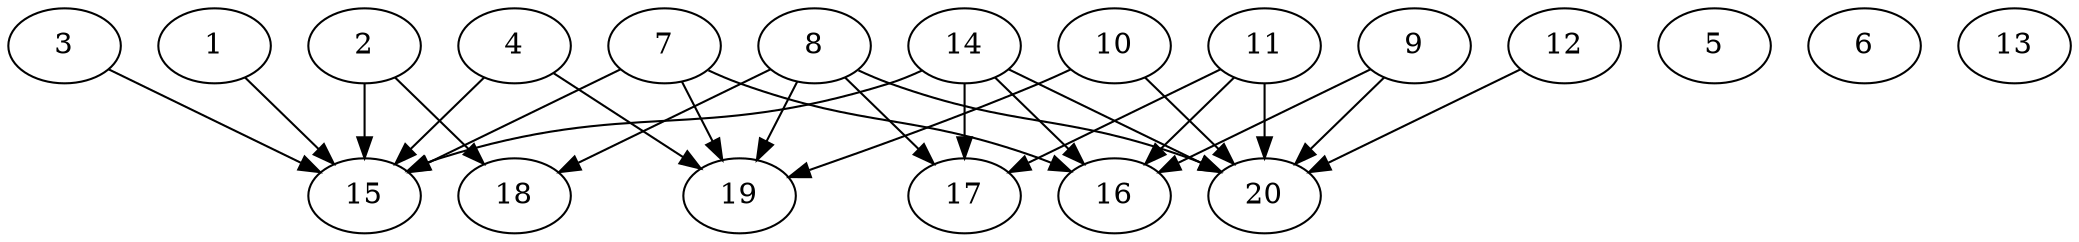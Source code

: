 // DAG automatically generated by daggen at Sat Jul 27 15:39:05 2019
// ./daggen --dot -n 20 --ccr 0.5 --fat 0.8 --regular 0.5 --density 0.4 --mindata 5242880 --maxdata 52428800 
digraph G {
  1 [size="31135744", alpha="0.00", expect_size="15567872"] 
  1 -> 15 [size ="15567872"]
  2 [size="98340864", alpha="0.06", expect_size="49170432"] 
  2 -> 15 [size ="49170432"]
  2 -> 18 [size ="49170432"]
  3 [size="65792000", alpha="0.13", expect_size="32896000"] 
  3 -> 15 [size ="32896000"]
  4 [size="12093440", alpha="0.07", expect_size="6046720"] 
  4 -> 15 [size ="6046720"]
  4 -> 19 [size ="6046720"]
  5 [size="86401024", alpha="0.12", expect_size="43200512"] 
  6 [size="21458944", alpha="0.18", expect_size="10729472"] 
  7 [size="31830016", alpha="0.16", expect_size="15915008"] 
  7 -> 15 [size ="15915008"]
  7 -> 16 [size ="15915008"]
  7 -> 19 [size ="15915008"]
  8 [size="83722240", alpha="0.19", expect_size="41861120"] 
  8 -> 17 [size ="41861120"]
  8 -> 18 [size ="41861120"]
  8 -> 19 [size ="41861120"]
  8 -> 20 [size ="41861120"]
  9 [size="42455040", alpha="0.05", expect_size="21227520"] 
  9 -> 16 [size ="21227520"]
  9 -> 20 [size ="21227520"]
  10 [size="25030656", alpha="0.03", expect_size="12515328"] 
  10 -> 19 [size ="12515328"]
  10 -> 20 [size ="12515328"]
  11 [size="49659904", alpha="0.12", expect_size="24829952"] 
  11 -> 16 [size ="24829952"]
  11 -> 17 [size ="24829952"]
  11 -> 20 [size ="24829952"]
  12 [size="50620416", alpha="0.13", expect_size="25310208"] 
  12 -> 20 [size ="25310208"]
  13 [size="77305856", alpha="0.09", expect_size="38652928"] 
  14 [size="44691456", alpha="0.18", expect_size="22345728"] 
  14 -> 15 [size ="22345728"]
  14 -> 16 [size ="22345728"]
  14 -> 17 [size ="22345728"]
  14 -> 20 [size ="22345728"]
  15 [size="76201984", alpha="0.13", expect_size="38100992"] 
  16 [size="38383616", alpha="0.07", expect_size="19191808"] 
  17 [size="27305984", alpha="0.00", expect_size="13652992"] 
  18 [size="100874240", alpha="0.19", expect_size="50437120"] 
  19 [size="95610880", alpha="0.13", expect_size="47805440"] 
  20 [size="25997312", alpha="0.01", expect_size="12998656"] 
}
